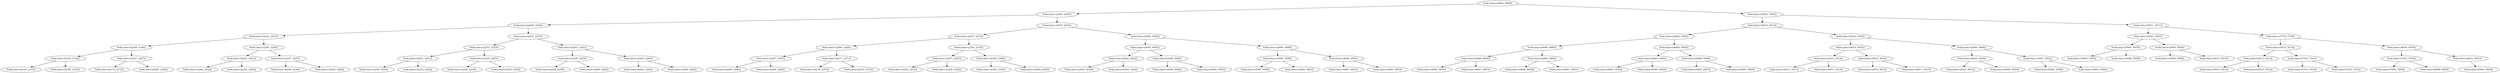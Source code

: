 digraph G{
1341327720 [label="Node{data=[4894, 4894]}"]
1341327720 -> 386322849
386322849 [label="Node{data=[2265, 2265]}"]
386322849 -> 572055756
572055756 [label="Node{data=[2249, 2249]}"]
572055756 -> 267728201
267728201 [label="Node{data=[2241, 2241]}"]
267728201 -> 1486542230
1486542230 [label="Node{data=[2106, 2106]}"]
1486542230 -> 2041613565
2041613565 [label="Node{data=[2104, 2104]}"]
2041613565 -> 474680711
474680711 [label="Node{data=[2103, 2103]}"]
2041613565 -> 976366650
976366650 [label="Node{data=[2105, 2105]}"]
1486542230 -> 881490063
881490063 [label="Node{data=[2227, 2227]}"]
881490063 -> 1226890631
1226890631 [label="Node{data=[2172, 2172]}"]
881490063 -> 222549521
222549521 [label="Node{data=[2240, 2240]}"]
267728201 -> 649816191
649816191 [label="Node{data=[2245, 2245]}"]
649816191 -> 1091707431
1091707431 [label="Node{data=[2243, 2243]}"]
1091707431 -> 236000103
236000103 [label="Node{data=[2242, 2242]}"]
1091707431 -> 493993962
493993962 [label="Node{data=[2244, 2244]}"]
649816191 -> 1618265259
1618265259 [label="Node{data=[2247, 2247]}"]
1618265259 -> 807915928
807915928 [label="Node{data=[2246, 2246]}"]
1618265259 -> 908818128
908818128 [label="Node{data=[2248, 2248]}"]
572055756 -> 649396496
649396496 [label="Node{data=[2257, 2257]}"]
649396496 -> 1612896497
1612896497 [label="Node{data=[2253, 2253]}"]
1612896497 -> 1854369404
1854369404 [label="Node{data=[2251, 2251]}"]
1854369404 -> 66521226
66521226 [label="Node{data=[2250, 2250]}"]
1854369404 -> 222569573
222569573 [label="Node{data=[2252, 2252]}"]
1612896497 -> 2077720684
2077720684 [label="Node{data=[2255, 2255]}"]
2077720684 -> 779544036
779544036 [label="Node{data=[2254, 2254]}"]
2077720684 -> 368974840
368974840 [label="Node{data=[2256, 2256]}"]
649396496 -> 959799854
959799854 [label="Node{data=[2261, 2261]}"]
959799854 -> 2124829060
2124829060 [label="Node{data=[2259, 2259]}"]
2124829060 -> 1743176305
1743176305 [label="Node{data=[2258, 2258]}"]
2124829060 -> 44184750
44184750 [label="Node{data=[2260, 2260]}"]
959799854 -> 269746886
269746886 [label="Node{data=[2263, 2263]}"]
269746886 -> 1550994225
1550994225 [label="Node{data=[2262, 2262]}"]
269746886 -> 232189828
232189828 [label="Node{data=[2264, 2264]}"]
386322849 -> 516079060
516079060 [label="Node{data=[2670, 2670]}"]
516079060 -> 787521272
787521272 [label="Node{data=[2273, 2273]}"]
787521272 -> 1620403156
1620403156 [label="Node{data=[2269, 2269]}"]
1620403156 -> 1510283917
1510283917 [label="Node{data=[2267, 2267]}"]
1510283917 -> 1369583620
1369583620 [label="Node{data=[2266, 2266]}"]
1510283917 -> 2072994710
2072994710 [label="Node{data=[2268, 2268]}"]
1620403156 -> 810493168
810493168 [label="Node{data=[2271, 2271]}"]
810493168 -> 1114407174
1114407174 [label="Node{data=[2270, 2270]}"]
810493168 -> 34515807
34515807 [label="Node{data=[2272, 2272]}"]
787521272 -> 43907931
43907931 [label="Node{data=[2343, 2343]}"]
43907931 -> 1270622044
1270622044 [label="Node{data=[2297, 2297]}"]
1270622044 -> 1837034396
1837034396 [label="Node{data=[2274, 2274]}"]
1270622044 -> 450748735
450748735 [label="Node{data=[2328, 2328]}"]
43907931 -> 2012714524
2012714524 [label="Node{data=[2369, 2369]}"]
2012714524 -> 1566296441
1566296441 [label="Node{data=[2354, 2354]}"]
2012714524 -> 1206123333
1206123333 [label="Node{data=[2409, 2409]}"]
516079060 -> 843202207
843202207 [label="Node{data=[4594, 4594]}"]
843202207 -> 2035157437
2035157437 [label="Node{data=[4093, 4093]}"]
2035157437 -> 2052921324
2052921324 [label="Node{data=[2922, 2922]}"]
2052921324 -> 574419505
574419505 [label="Node{data=[2918, 2918]}"]
2052921324 -> 27887151
27887151 [label="Node{data=[3464, 3464]}"]
2035157437 -> 144925766
144925766 [label="Node{data=[4268, 4268]}"]
144925766 -> 450097353
450097353 [label="Node{data=[4096, 4096]}"]
144925766 -> 1606104280
1606104280 [label="Node{data=[4593, 4593]}"]
843202207 -> 309221886
309221886 [label="Node{data=[4868, 4868]}"]
309221886 -> 33328801
33328801 [label="Node{data=[4596, 4596]}"]
33328801 -> 78406639
78406639 [label="Node{data=[4595, 4595]}"]
33328801 -> 37194326
37194326 [label="Node{data=[4863, 4863]}"]
309221886 -> 1660326471
1660326471 [label="Node{data=[4892, 4892]}"]
1660326471 -> 127566142
127566142 [label="Node{data=[4891, 4891]}"]
1660326471 -> 1615735097
1615735097 [label="Node{data=[4893, 4893]}"]
1341327720 -> 1578465884
1578465884 [label="Node{data=[5003, 5003]}"]
1578465884 -> 136822643
136822643 [label="Node{data=[4910, 4910]}"]
136822643 -> 1533500472
1533500472 [label="Node{data=[4902, 4902]}"]
1533500472 -> 1248960908
1248960908 [label="Node{data=[4898, 4898]}"]
1248960908 -> 1061414148
1061414148 [label="Node{data=[4896, 4896]}"]
1061414148 -> 178919864
178919864 [label="Node{data=[4895, 4895]}"]
1061414148 -> 1808597577
1808597577 [label="Node{data=[4897, 4897]}"]
1248960908 -> 754426749
754426749 [label="Node{data=[4900, 4900]}"]
754426749 -> 213653538
213653538 [label="Node{data=[4899, 4899]}"]
754426749 -> 1451341780
1451341780 [label="Node{data=[4901, 4901]}"]
1533500472 -> 1440561159
1440561159 [label="Node{data=[4906, 4906]}"]
1440561159 -> 1142986122
1142986122 [label="Node{data=[4904, 4904]}"]
1142986122 -> 674359332
674359332 [label="Node{data=[4903, 4903]}"]
1142986122 -> 1943389665
1943389665 [label="Node{data=[4905, 4905]}"]
1440561159 -> 1333053084
1333053084 [label="Node{data=[4908, 4908]}"]
1333053084 -> 263751229
263751229 [label="Node{data=[4907, 4907]}"]
1333053084 -> 678379302
678379302 [label="Node{data=[4909, 4909]}"]
136822643 -> 1976048903
1976048903 [label="Node{data=[4918, 4918]}"]
1976048903 -> 476144900
476144900 [label="Node{data=[4914, 4914]}"]
476144900 -> 1461944795
1461944795 [label="Node{data=[4912, 4912]}"]
1461944795 -> 107217430
107217430 [label="Node{data=[4911, 4911]}"]
1461944795 -> 871434232
871434232 [label="Node{data=[4913, 4913]}"]
476144900 -> 615456199
615456199 [label="Node{data=[4916, 4916]}"]
615456199 -> 1867087312
1867087312 [label="Node{data=[4915, 4915]}"]
615456199 -> 1226552989
1226552989 [label="Node{data=[4917, 4917]}"]
1976048903 -> 1928246913
1928246913 [label="Node{data=[4996, 4996]}"]
1928246913 -> 779344958
779344958 [label="Node{data=[4920, 4920]}"]
779344958 -> 183538653
183538653 [label="Node{data=[4919, 4919]}"]
779344958 -> 516649792
516649792 [label="Node{data=[4949, 4949]}"]
1928246913 -> 429298854
429298854 [label="Node{data=[5001, 5001]}"]
429298854 -> 691284358
691284358 [label="Node{data=[5000, 5000]}"]
429298854 -> 659831046
659831046 [label="Node{data=[5002, 5002]}"]
1578465884 -> 1648369631
1648369631 [label="Node{data=[5011, 5011]}"]
1648369631 -> 1339982997
1339982997 [label="Node{data=[5007, 5007]}"]
1339982997 -> 1194261745
1194261745 [label="Node{data=[5005, 5005]}"]
1194261745 -> 1093951771
1093951771 [label="Node{data=[5004, 5004]}"]
1194261745 -> 602415109
602415109 [label="Node{data=[5006, 5006]}"]
1339982997 -> 405398209
405398209 [label="Node{data=[5009, 5009]}"]
405398209 -> 684739649
684739649 [label="Node{data=[5008, 5008]}"]
405398209 -> 1250876665
1250876665 [label="Node{data=[5010, 5010]}"]
1648369631 -> 679749029
679749029 [label="Node{data=[7770, 7770]}"]
679749029 -> 2137847198
2137847198 [label="Node{data=[5015, 5015]}"]
2137847198 -> 1442061430
1442061430 [label="Node{data=[5013, 5013]}"]
1442061430 -> 1763801893
1763801893 [label="Node{data=[5012, 5012]}"]
1442061430 -> 1619120809
1619120809 [label="Node{data=[5014, 5014]}"]
2137847198 -> 2027494178
2027494178 [label="Node{data=[7541, 7541]}"]
2027494178 -> 230408163
230408163 [label="Node{data=[7410, 7410]}"]
2027494178 -> 1864434978
1864434978 [label="Node{data=[7615, 7615]}"]
679749029 -> 22779637
22779637 [label="Node{data=[8036, 8036]}"]
22779637 -> 829132279
829132279 [label="Node{data=[7953, 7953]}"]
829132279 -> 1635743902
1635743902 [label="Node{data=[7856, 7856]}"]
829132279 -> 110131590
110131590 [label="Node{data=[8008, 8008]}"]
22779637 -> 1528933279
1528933279 [label="Node{data=[8051, 8051]}"]
1528933279 -> 919114041
919114041 [label="Node{data=[9549, 9549]}"]
}
